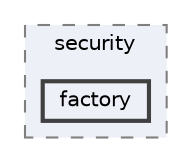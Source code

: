 digraph "repository/core/src/main/java/com/sterlite/cal/core/security/factory"
{
 // LATEX_PDF_SIZE
  bgcolor="transparent";
  edge [fontname=Helvetica,fontsize=10,labelfontname=Helvetica,labelfontsize=10];
  node [fontname=Helvetica,fontsize=10,shape=box,height=0.2,width=0.4];
  compound=true
  subgraph clusterdir_3b01dbe0bbea3c1271b75badbceba1fe {
    graph [ bgcolor="#edf0f7", pencolor="grey50", label="security", fontname=Helvetica,fontsize=10 style="filled,dashed", URL="dir_3b01dbe0bbea3c1271b75badbceba1fe.html",tooltip=""]
  dir_6a32b6770896891bc8a7cd75b218c0bd [label="factory", fillcolor="#edf0f7", color="grey25", style="filled,bold", URL="dir_6a32b6770896891bc8a7cd75b218c0bd.html",tooltip=""];
  }
}

